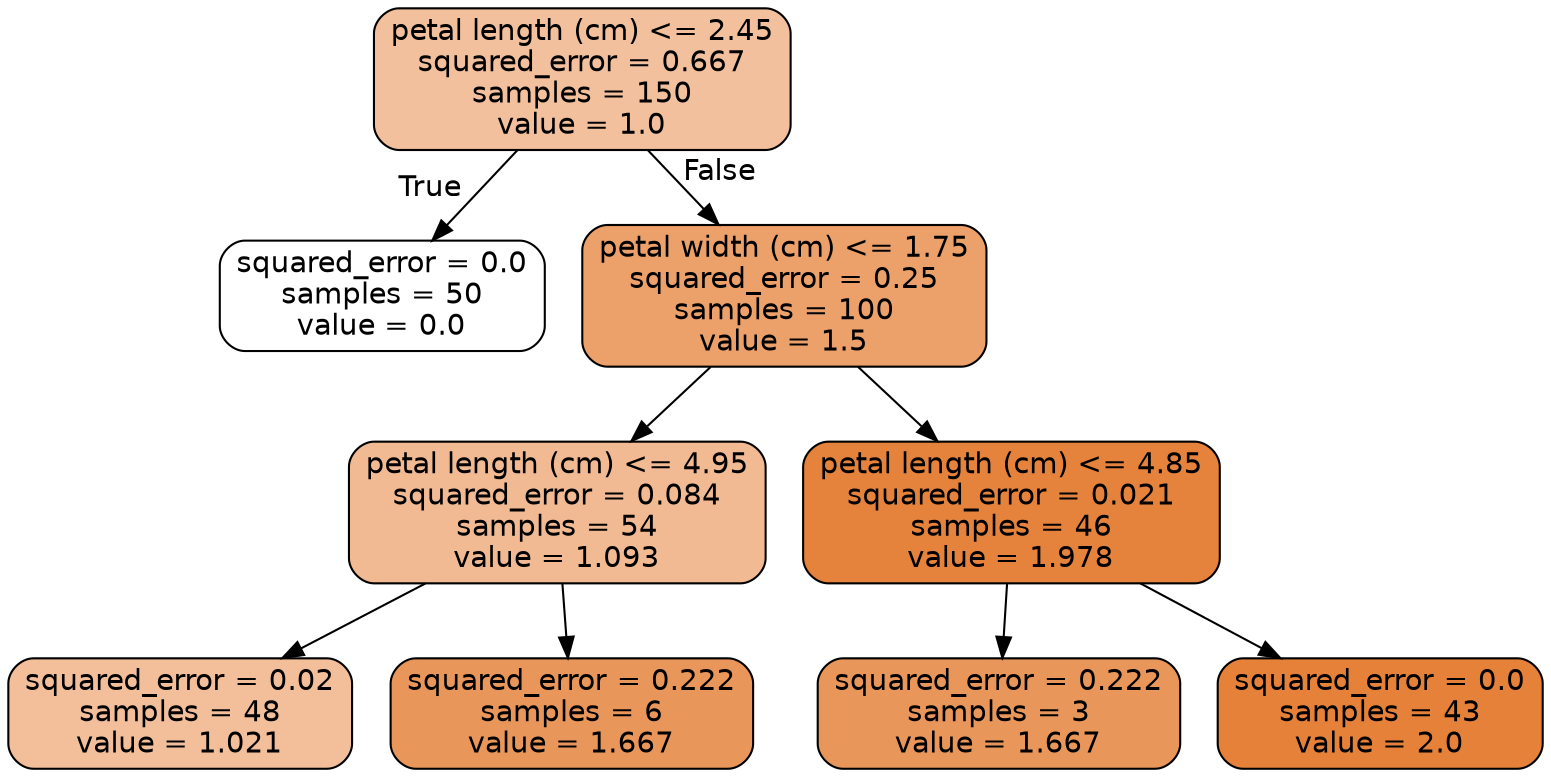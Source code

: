 digraph Tree {
node [shape=box, style="filled, rounded", color="black", fontname="helvetica"] ;
edge [fontname="helvetica"] ;
0 [label="petal length (cm) <= 2.45\nsquared_error = 0.667\nsamples = 150\nvalue = 1.0", fillcolor="#f2c09c"] ;
1 [label="squared_error = 0.0\nsamples = 50\nvalue = 0.0", fillcolor="#ffffff"] ;
0 -> 1 [labeldistance=2.5, labelangle=45, headlabel="True"] ;
2 [label="petal width (cm) <= 1.75\nsquared_error = 0.25\nsamples = 100\nvalue = 1.5", fillcolor="#eca06a"] ;
0 -> 2 [labeldistance=2.5, labelangle=-45, headlabel="False"] ;
3 [label="petal length (cm) <= 4.95\nsquared_error = 0.084\nsamples = 54\nvalue = 1.093", fillcolor="#f1ba93"] ;
2 -> 3 ;
4 [label="squared_error = 0.02\nsamples = 48\nvalue = 1.021", fillcolor="#f2bf9a"] ;
3 -> 4 ;
5 [label="squared_error = 0.222\nsamples = 6\nvalue = 1.667", fillcolor="#e9965a"] ;
3 -> 5 ;
6 [label="petal length (cm) <= 4.85\nsquared_error = 0.021\nsamples = 46\nvalue = 1.978", fillcolor="#e5823b"] ;
2 -> 6 ;
7 [label="squared_error = 0.222\nsamples = 3\nvalue = 1.667", fillcolor="#e9965a"] ;
6 -> 7 ;
8 [label="squared_error = 0.0\nsamples = 43\nvalue = 2.0", fillcolor="#e58139"] ;
6 -> 8 ;
}